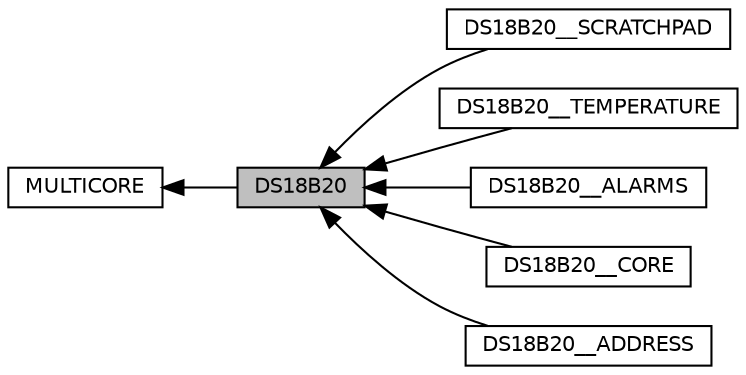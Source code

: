 digraph "DS18B20"
{
  edge [fontname="Helvetica",fontsize="10",labelfontname="Helvetica",labelfontsize="10"];
  node [fontname="Helvetica",fontsize="10",shape=record];
  rankdir=LR;
  Node5 [label="DS18B20__SCRATCHPAD",height=0.2,width=0.4,color="black", fillcolor="white", style="filled",URL="$group___d_s18_b20_____s_c_r_a_t_c_h_p_a_d.html"];
  Node6 [label="DS18B20__TEMPERATURE",height=0.2,width=0.4,color="black", fillcolor="white", style="filled",URL="$group___d_s18_b20_____t_e_m_p_e_r_a_t_u_r_e.html"];
  Node0 [label="DS18B20",height=0.2,width=0.4,color="black", fillcolor="grey75", style="filled", fontcolor="black"];
  Node3 [label="DS18B20__ALARMS",height=0.2,width=0.4,color="black", fillcolor="white", style="filled",URL="$group___d_s18_b20_____a_l_a_r_m_s.html"];
  Node1 [label="MULTICORE",height=0.2,width=0.4,color="black", fillcolor="white", style="filled",URL="$group___m_u_l_t_i_c_o_r_e.html"];
  Node4 [label="DS18B20__CORE",height=0.2,width=0.4,color="black", fillcolor="white", style="filled",URL="$group___d_s18_b20_____c_o_r_e.html"];
  Node2 [label="DS18B20__ADDRESS",height=0.2,width=0.4,color="black", fillcolor="white", style="filled",URL="$group___d_s18_b20_____a_d_d_r_e_s_s.html"];
  Node1->Node0 [shape=plaintext, dir="back", style="solid"];
  Node0->Node2 [shape=plaintext, dir="back", style="solid"];
  Node0->Node3 [shape=plaintext, dir="back", style="solid"];
  Node0->Node4 [shape=plaintext, dir="back", style="solid"];
  Node0->Node5 [shape=plaintext, dir="back", style="solid"];
  Node0->Node6 [shape=plaintext, dir="back", style="solid"];
}

